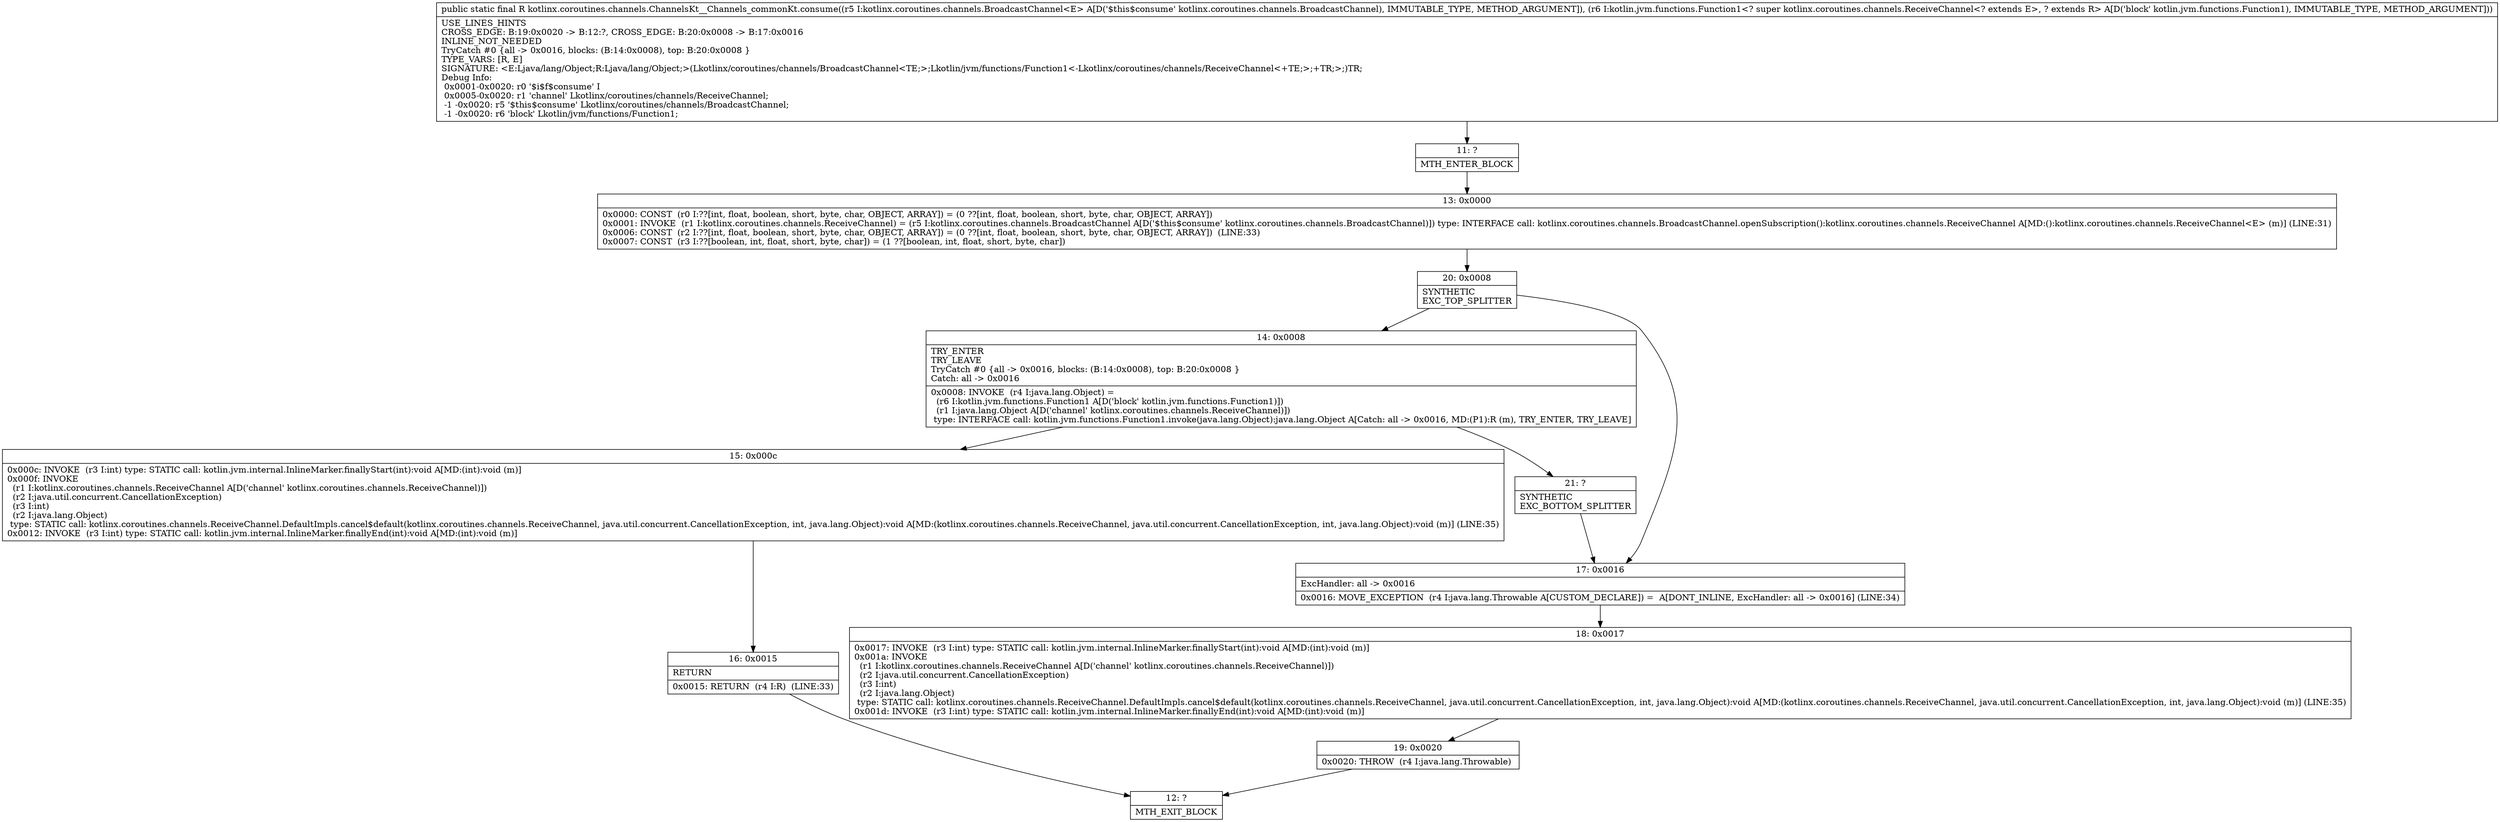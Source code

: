 digraph "CFG forkotlinx.coroutines.channels.ChannelsKt__Channels_commonKt.consume(Lkotlinx\/coroutines\/channels\/BroadcastChannel;Lkotlin\/jvm\/functions\/Function1;)Ljava\/lang\/Object;" {
Node_11 [shape=record,label="{11\:\ ?|MTH_ENTER_BLOCK\l}"];
Node_13 [shape=record,label="{13\:\ 0x0000|0x0000: CONST  (r0 I:??[int, float, boolean, short, byte, char, OBJECT, ARRAY]) = (0 ??[int, float, boolean, short, byte, char, OBJECT, ARRAY]) \l0x0001: INVOKE  (r1 I:kotlinx.coroutines.channels.ReceiveChannel) = (r5 I:kotlinx.coroutines.channels.BroadcastChannel A[D('$this$consume' kotlinx.coroutines.channels.BroadcastChannel)]) type: INTERFACE call: kotlinx.coroutines.channels.BroadcastChannel.openSubscription():kotlinx.coroutines.channels.ReceiveChannel A[MD:():kotlinx.coroutines.channels.ReceiveChannel\<E\> (m)] (LINE:31)\l0x0006: CONST  (r2 I:??[int, float, boolean, short, byte, char, OBJECT, ARRAY]) = (0 ??[int, float, boolean, short, byte, char, OBJECT, ARRAY])  (LINE:33)\l0x0007: CONST  (r3 I:??[boolean, int, float, short, byte, char]) = (1 ??[boolean, int, float, short, byte, char]) \l}"];
Node_20 [shape=record,label="{20\:\ 0x0008|SYNTHETIC\lEXC_TOP_SPLITTER\l}"];
Node_14 [shape=record,label="{14\:\ 0x0008|TRY_ENTER\lTRY_LEAVE\lTryCatch #0 \{all \-\> 0x0016, blocks: (B:14:0x0008), top: B:20:0x0008 \}\lCatch: all \-\> 0x0016\l|0x0008: INVOKE  (r4 I:java.lang.Object) = \l  (r6 I:kotlin.jvm.functions.Function1 A[D('block' kotlin.jvm.functions.Function1)])\l  (r1 I:java.lang.Object A[D('channel' kotlinx.coroutines.channels.ReceiveChannel)])\l type: INTERFACE call: kotlin.jvm.functions.Function1.invoke(java.lang.Object):java.lang.Object A[Catch: all \-\> 0x0016, MD:(P1):R (m), TRY_ENTER, TRY_LEAVE]\l}"];
Node_15 [shape=record,label="{15\:\ 0x000c|0x000c: INVOKE  (r3 I:int) type: STATIC call: kotlin.jvm.internal.InlineMarker.finallyStart(int):void A[MD:(int):void (m)]\l0x000f: INVOKE  \l  (r1 I:kotlinx.coroutines.channels.ReceiveChannel A[D('channel' kotlinx.coroutines.channels.ReceiveChannel)])\l  (r2 I:java.util.concurrent.CancellationException)\l  (r3 I:int)\l  (r2 I:java.lang.Object)\l type: STATIC call: kotlinx.coroutines.channels.ReceiveChannel.DefaultImpls.cancel$default(kotlinx.coroutines.channels.ReceiveChannel, java.util.concurrent.CancellationException, int, java.lang.Object):void A[MD:(kotlinx.coroutines.channels.ReceiveChannel, java.util.concurrent.CancellationException, int, java.lang.Object):void (m)] (LINE:35)\l0x0012: INVOKE  (r3 I:int) type: STATIC call: kotlin.jvm.internal.InlineMarker.finallyEnd(int):void A[MD:(int):void (m)]\l}"];
Node_16 [shape=record,label="{16\:\ 0x0015|RETURN\l|0x0015: RETURN  (r4 I:R)  (LINE:33)\l}"];
Node_12 [shape=record,label="{12\:\ ?|MTH_EXIT_BLOCK\l}"];
Node_21 [shape=record,label="{21\:\ ?|SYNTHETIC\lEXC_BOTTOM_SPLITTER\l}"];
Node_17 [shape=record,label="{17\:\ 0x0016|ExcHandler: all \-\> 0x0016\l|0x0016: MOVE_EXCEPTION  (r4 I:java.lang.Throwable A[CUSTOM_DECLARE]) =  A[DONT_INLINE, ExcHandler: all \-\> 0x0016] (LINE:34)\l}"];
Node_18 [shape=record,label="{18\:\ 0x0017|0x0017: INVOKE  (r3 I:int) type: STATIC call: kotlin.jvm.internal.InlineMarker.finallyStart(int):void A[MD:(int):void (m)]\l0x001a: INVOKE  \l  (r1 I:kotlinx.coroutines.channels.ReceiveChannel A[D('channel' kotlinx.coroutines.channels.ReceiveChannel)])\l  (r2 I:java.util.concurrent.CancellationException)\l  (r3 I:int)\l  (r2 I:java.lang.Object)\l type: STATIC call: kotlinx.coroutines.channels.ReceiveChannel.DefaultImpls.cancel$default(kotlinx.coroutines.channels.ReceiveChannel, java.util.concurrent.CancellationException, int, java.lang.Object):void A[MD:(kotlinx.coroutines.channels.ReceiveChannel, java.util.concurrent.CancellationException, int, java.lang.Object):void (m)] (LINE:35)\l0x001d: INVOKE  (r3 I:int) type: STATIC call: kotlin.jvm.internal.InlineMarker.finallyEnd(int):void A[MD:(int):void (m)]\l}"];
Node_19 [shape=record,label="{19\:\ 0x0020|0x0020: THROW  (r4 I:java.lang.Throwable) \l}"];
MethodNode[shape=record,label="{public static final R kotlinx.coroutines.channels.ChannelsKt__Channels_commonKt.consume((r5 I:kotlinx.coroutines.channels.BroadcastChannel\<E\> A[D('$this$consume' kotlinx.coroutines.channels.BroadcastChannel), IMMUTABLE_TYPE, METHOD_ARGUMENT]), (r6 I:kotlin.jvm.functions.Function1\<? super kotlinx.coroutines.channels.ReceiveChannel\<? extends E\>, ? extends R\> A[D('block' kotlin.jvm.functions.Function1), IMMUTABLE_TYPE, METHOD_ARGUMENT]))  | USE_LINES_HINTS\lCROSS_EDGE: B:19:0x0020 \-\> B:12:?, CROSS_EDGE: B:20:0x0008 \-\> B:17:0x0016\lINLINE_NOT_NEEDED\lTryCatch #0 \{all \-\> 0x0016, blocks: (B:14:0x0008), top: B:20:0x0008 \}\lTYPE_VARS: [R, E]\lSIGNATURE: \<E:Ljava\/lang\/Object;R:Ljava\/lang\/Object;\>(Lkotlinx\/coroutines\/channels\/BroadcastChannel\<TE;\>;Lkotlin\/jvm\/functions\/Function1\<\-Lkotlinx\/coroutines\/channels\/ReceiveChannel\<+TE;\>;+TR;\>;)TR;\lDebug Info:\l  0x0001\-0x0020: r0 '$i$f$consume' I\l  0x0005\-0x0020: r1 'channel' Lkotlinx\/coroutines\/channels\/ReceiveChannel;\l  \-1 \-0x0020: r5 '$this$consume' Lkotlinx\/coroutines\/channels\/BroadcastChannel;\l  \-1 \-0x0020: r6 'block' Lkotlin\/jvm\/functions\/Function1;\l}"];
MethodNode -> Node_11;Node_11 -> Node_13;
Node_13 -> Node_20;
Node_20 -> Node_14;
Node_20 -> Node_17;
Node_14 -> Node_15;
Node_14 -> Node_21;
Node_15 -> Node_16;
Node_16 -> Node_12;
Node_21 -> Node_17;
Node_17 -> Node_18;
Node_18 -> Node_19;
Node_19 -> Node_12;
}

